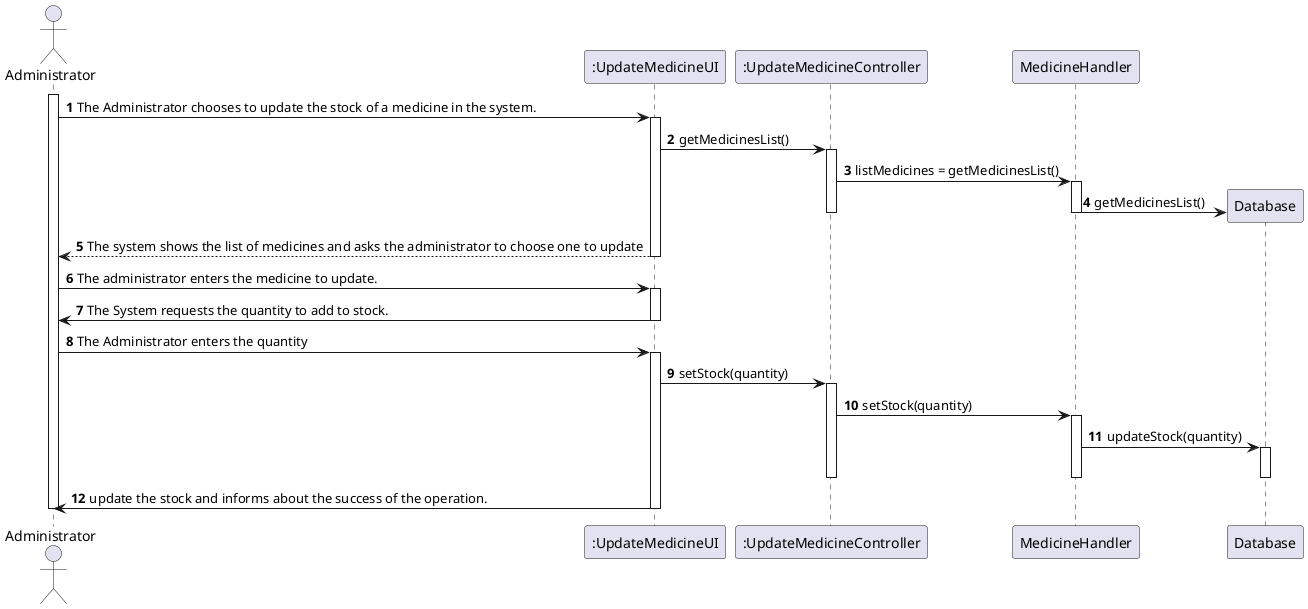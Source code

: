@startuml
autonumber
'hide footbox
actor "Administrator" as ADM

participant ":UpdateMedicineUI" as UI
participant ":UpdateMedicineController" as CTRL
participant "MedicineHandler" as HANDLER
participant "Database" as DAT


activate ADM
ADM -> UI : The Administrator chooses to update the stock of a medicine in the system.
activate UI

UI -> CTRL : getMedicinesList()
activate CTRL

CTRL -> HANDLER : listMedicines = getMedicinesList()

activate HANDLER

HANDLER -> DAT ** : getMedicinesList()
deactivate CTRL
deactivate HANDLER

UI --> ADM : The system shows the list of medicines and asks the administrator to choose one to update

deactivate UI

ADM -> UI : The administrator enters the medicine to update.
activate UI


UI -> ADM : The System requests the quantity to add to stock.
deactivate UI

ADM -> UI : The Administrator enters the quantity

activate UI

UI -> CTRL : setStock(quantity)
activate CTRL

CTRL -> HANDLER : setStock(quantity)
activate HANDLER

HANDLER -> DAT : updateStock(quantity)
activate DAT

deactivate CTRL
deactivate HANDLER
deactivate DAT


UI -> ADM : update the stock and informs about the success of the operation.

deactivate UI
deactivate ADM